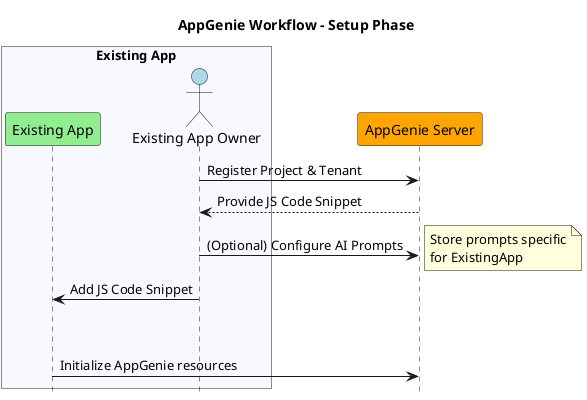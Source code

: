 @startuml
Title: AppGenie Workflow - Setup Phase

' global config
hide footbox

' Entity Declaration :: START
box "Existing App" #GhostWhite
participant "Existing App" as ExistingApp #LightGreen
actor "Existing App Owner" as Owner #LightBlue
end box
participant "AppGenie Server" as AppGenie #Orange
' Entity Declaration :: END


' Main Diagram :: START
Owner -> AppGenie: Register Project & Tenant
AppGenie --> Owner: Provide JS Code Snippet
Owner -> AppGenie: (Optional) Configure AI Prompts
note right
Store prompts specific
for ExistingApp
end note

Owner -> ExistingApp: Add JS Code Snippet
||45||
ExistingApp -> AppGenie: Initialize AppGenie resources
' Main Diagram :: END

@enduml